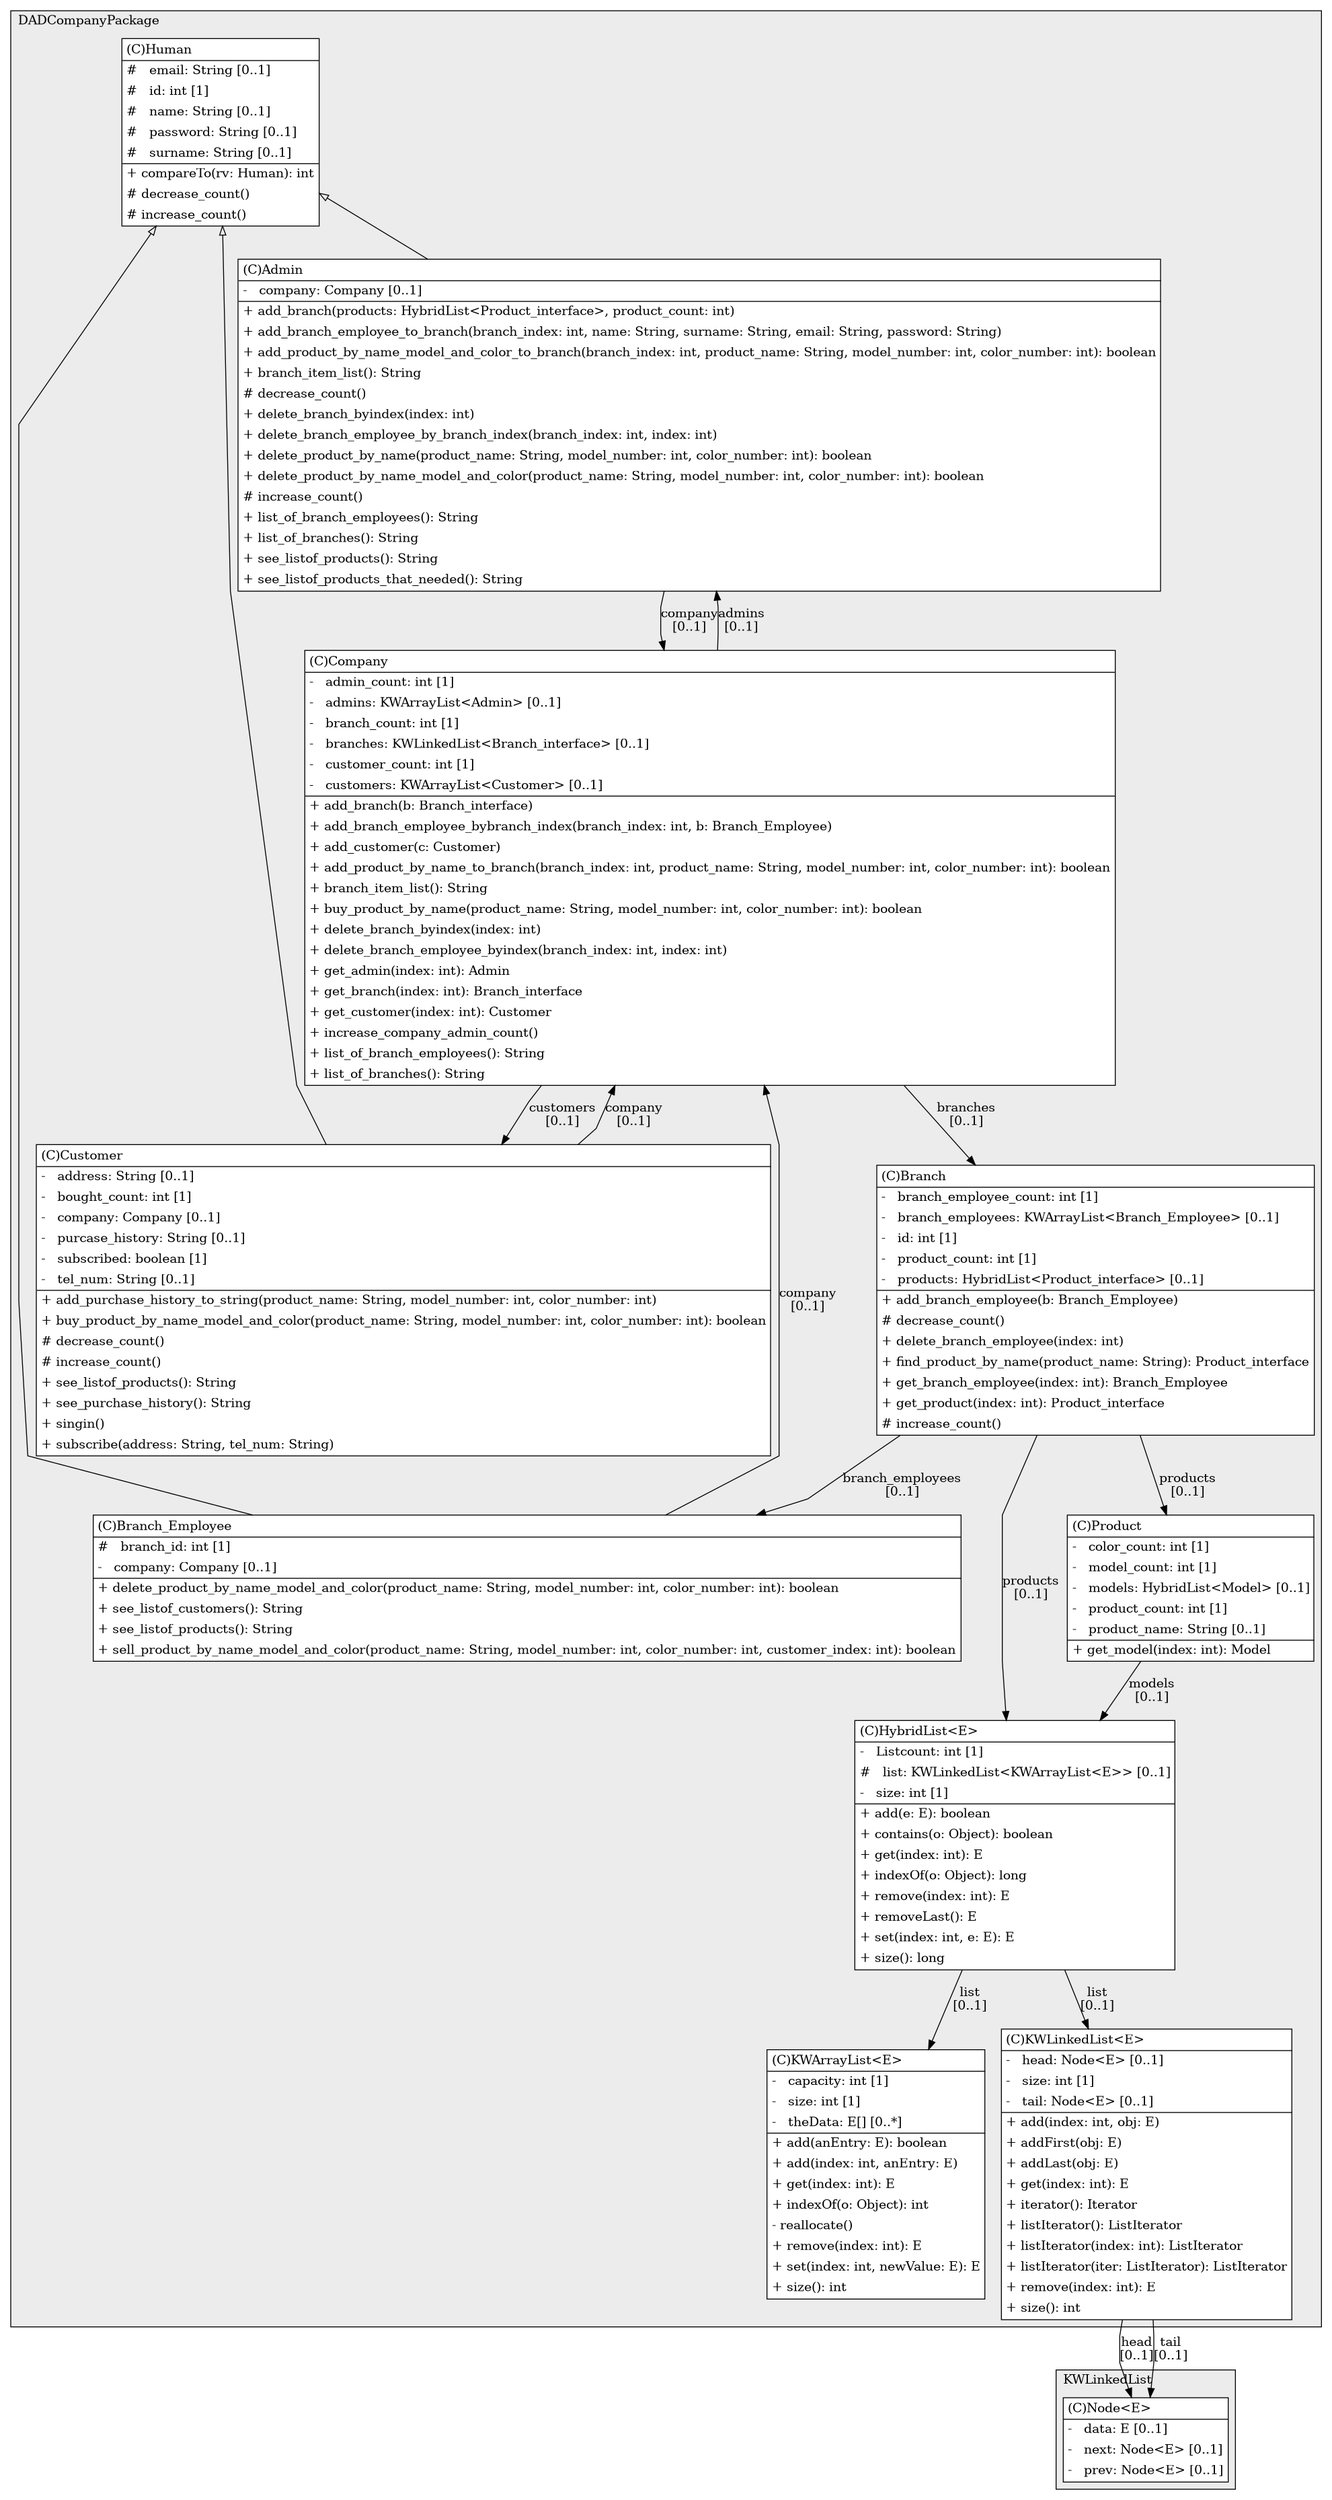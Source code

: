 @startuml

/' diagram meta data start
config=StructureConfiguration;
{
  "projectClassification": {
    "searchMode": "OpenProject", // OpenProject, AllProjects
    "includedProjects": "",
    "pathEndKeywords": "*.impl",
    "isClientPath": "",
    "isClientName": "",
    "isTestPath": "",
    "isTestName": "",
    "isMappingPath": "",
    "isMappingName": "",
    "isDataAccessPath": "",
    "isDataAccessName": "",
    "isDataStructurePath": "",
    "isDataStructureName": "",
    "isInterfaceStructuresPath": "",
    "isInterfaceStructuresName": "",
    "isEntryPointPath": "",
    "isEntryPointName": ""
  },
  "graphRestriction": {
    "classPackageExcludeFilter": "",
    "classPackageIncludeFilter": "",
    "classNameExcludeFilter": "",
    "classNameIncludeFilter": "",
    "methodNameExcludeFilter": "",
    "methodNameIncludeFilter": "",
    "removeByInheritance": "", // inheritance/annotation based filtering is done in a second step
    "removeByAnnotation": "",
    "removeByClassPackage": "", // cleanup the graph after inheritance/annotation based filtering is done
    "removeByClassName": "",
    "cutMappings": false,
    "cutEnum": true,
    "cutTests": true,
    "cutClient": true,
    "cutDataAccess": false,
    "cutInterfaceStructures": false,
    "cutDataStructures": false,
    "cutGetterAndSetter": true,
    "cutConstructors": true
  },
  "graphTraversal": {
    "forwardDepth": 6,
    "backwardDepth": 6,
    "classPackageExcludeFilter": "",
    "classPackageIncludeFilter": "",
    "classNameExcludeFilter": "",
    "classNameIncludeFilter": "",
    "methodNameExcludeFilter": "",
    "methodNameIncludeFilter": "",
    "hideMappings": false,
    "hideDataStructures": false,
    "hidePrivateMethods": true,
    "hideInterfaceCalls": true, // indirection: implementation -> interface (is hidden) -> implementation
    "onlyShowApplicationEntryPoints": false // root node is included
  },
  "details": {
    "aggregation": "GroupByClass", // ByClass, GroupByClass, None
    "showClassGenericTypes": true,
    "showMethods": true,
    "showMethodParameterNames": true,
    "showMethodParameterTypes": true,
    "showMethodReturnType": true,
    "showPackageLevels": 2,
    "showDetailedClassStructure": true
  },
  "rootClass": "DADCompanyPackage.HybridList"
}
diagram meta data end '/



digraph g {
    rankdir="TB"
    splines=polyline
    

'nodes 
subgraph cluster_1583471389 { 
   	label=KWLinkedList
	labeljust=l
	fillcolor="#ececec"
	style=filled
   
   Node481199553[
	label=<<TABLE BORDER="1" CELLBORDER="0" CELLPADDING="4" CELLSPACING="0">
<TR><TD ALIGN="LEFT" >(C)Node&lt;E&gt;</TD></TR>
<HR/>
<TR><TD ALIGN="LEFT" >-   data: E [0..1]</TD></TR>
<TR><TD ALIGN="LEFT" >-   next: Node&lt;E&gt; [0..1]</TD></TR>
<TR><TD ALIGN="LEFT" >-   prev: Node&lt;E&gt; [0..1]</TD></TR>
</TABLE>>
	style=filled
	margin=0
	shape=plaintext
	fillcolor="#FFFFFF"
];
} 

subgraph cluster_365251664 { 
   	label=DADCompanyPackage
	labeljust=l
	fillcolor="#ececec"
	style=filled
   
   Admin365251664[
	label=<<TABLE BORDER="1" CELLBORDER="0" CELLPADDING="4" CELLSPACING="0">
<TR><TD ALIGN="LEFT" >(C)Admin</TD></TR>
<HR/>
<TR><TD ALIGN="LEFT" >-   company: Company [0..1]</TD></TR>
<HR/>
<TR><TD ALIGN="LEFT" >+ add_branch(products: HybridList&lt;Product_interface&gt;, product_count: int)</TD></TR>
<TR><TD ALIGN="LEFT" >+ add_branch_employee_to_branch(branch_index: int, name: String, surname: String, email: String, password: String)</TD></TR>
<TR><TD ALIGN="LEFT" >+ add_product_by_name_model_and_color_to_branch(branch_index: int, product_name: String, model_number: int, color_number: int): boolean</TD></TR>
<TR><TD ALIGN="LEFT" >+ branch_item_list(): String</TD></TR>
<TR><TD ALIGN="LEFT" ># decrease_count()</TD></TR>
<TR><TD ALIGN="LEFT" >+ delete_branch_byindex(index: int)</TD></TR>
<TR><TD ALIGN="LEFT" >+ delete_branch_employee_by_branch_index(branch_index: int, index: int)</TD></TR>
<TR><TD ALIGN="LEFT" >+ delete_product_by_name(product_name: String, model_number: int, color_number: int): boolean</TD></TR>
<TR><TD ALIGN="LEFT" >+ delete_product_by_name_model_and_color(product_name: String, model_number: int, color_number: int): boolean</TD></TR>
<TR><TD ALIGN="LEFT" ># increase_count()</TD></TR>
<TR><TD ALIGN="LEFT" >+ list_of_branch_employees(): String</TD></TR>
<TR><TD ALIGN="LEFT" >+ list_of_branches(): String</TD></TR>
<TR><TD ALIGN="LEFT" >+ see_listof_products(): String</TD></TR>
<TR><TD ALIGN="LEFT" >+ see_listof_products_that_needed(): String</TD></TR>
</TABLE>>
	style=filled
	margin=0
	shape=plaintext
	fillcolor="#FFFFFF"
];

Branch365251664[
	label=<<TABLE BORDER="1" CELLBORDER="0" CELLPADDING="4" CELLSPACING="0">
<TR><TD ALIGN="LEFT" >(C)Branch</TD></TR>
<HR/>
<TR><TD ALIGN="LEFT" >-   branch_employee_count: int [1]</TD></TR>
<TR><TD ALIGN="LEFT" >-   branch_employees: KWArrayList&lt;Branch_Employee&gt; [0..1]</TD></TR>
<TR><TD ALIGN="LEFT" >-   id: int [1]</TD></TR>
<TR><TD ALIGN="LEFT" >-   product_count: int [1]</TD></TR>
<TR><TD ALIGN="LEFT" >-   products: HybridList&lt;Product_interface&gt; [0..1]</TD></TR>
<HR/>
<TR><TD ALIGN="LEFT" >+ add_branch_employee(b: Branch_Employee)</TD></TR>
<TR><TD ALIGN="LEFT" ># decrease_count()</TD></TR>
<TR><TD ALIGN="LEFT" >+ delete_branch_employee(index: int)</TD></TR>
<TR><TD ALIGN="LEFT" >+ find_product_by_name(product_name: String): Product_interface</TD></TR>
<TR><TD ALIGN="LEFT" >+ get_branch_employee(index: int): Branch_Employee</TD></TR>
<TR><TD ALIGN="LEFT" >+ get_product(index: int): Product_interface</TD></TR>
<TR><TD ALIGN="LEFT" ># increase_count()</TD></TR>
</TABLE>>
	style=filled
	margin=0
	shape=plaintext
	fillcolor="#FFFFFF"
];

Branch_Employee365251664[
	label=<<TABLE BORDER="1" CELLBORDER="0" CELLPADDING="4" CELLSPACING="0">
<TR><TD ALIGN="LEFT" >(C)Branch_Employee</TD></TR>
<HR/>
<TR><TD ALIGN="LEFT" >#   branch_id: int [1]</TD></TR>
<TR><TD ALIGN="LEFT" >-   company: Company [0..1]</TD></TR>
<HR/>
<TR><TD ALIGN="LEFT" >+ delete_product_by_name_model_and_color(product_name: String, model_number: int, color_number: int): boolean</TD></TR>
<TR><TD ALIGN="LEFT" >+ see_listof_customers(): String</TD></TR>
<TR><TD ALIGN="LEFT" >+ see_listof_products(): String</TD></TR>
<TR><TD ALIGN="LEFT" >+ sell_product_by_name_model_and_color(product_name: String, model_number: int, color_number: int, customer_index: int): boolean</TD></TR>
</TABLE>>
	style=filled
	margin=0
	shape=plaintext
	fillcolor="#FFFFFF"
];

Company365251664[
	label=<<TABLE BORDER="1" CELLBORDER="0" CELLPADDING="4" CELLSPACING="0">
<TR><TD ALIGN="LEFT" >(C)Company</TD></TR>
<HR/>
<TR><TD ALIGN="LEFT" >-   admin_count: int [1]</TD></TR>
<TR><TD ALIGN="LEFT" >-   admins: KWArrayList&lt;Admin&gt; [0..1]</TD></TR>
<TR><TD ALIGN="LEFT" >-   branch_count: int [1]</TD></TR>
<TR><TD ALIGN="LEFT" >-   branches: KWLinkedList&lt;Branch_interface&gt; [0..1]</TD></TR>
<TR><TD ALIGN="LEFT" >-   customer_count: int [1]</TD></TR>
<TR><TD ALIGN="LEFT" >-   customers: KWArrayList&lt;Customer&gt; [0..1]</TD></TR>
<HR/>
<TR><TD ALIGN="LEFT" >+ add_branch(b: Branch_interface)</TD></TR>
<TR><TD ALIGN="LEFT" >+ add_branch_employee_bybranch_index(branch_index: int, b: Branch_Employee)</TD></TR>
<TR><TD ALIGN="LEFT" >+ add_customer(c: Customer)</TD></TR>
<TR><TD ALIGN="LEFT" >+ add_product_by_name_to_branch(branch_index: int, product_name: String, model_number: int, color_number: int): boolean</TD></TR>
<TR><TD ALIGN="LEFT" >+ branch_item_list(): String</TD></TR>
<TR><TD ALIGN="LEFT" >+ buy_product_by_name(product_name: String, model_number: int, color_number: int): boolean</TD></TR>
<TR><TD ALIGN="LEFT" >+ delete_branch_byindex(index: int)</TD></TR>
<TR><TD ALIGN="LEFT" >+ delete_branch_employee_byindex(branch_index: int, index: int)</TD></TR>
<TR><TD ALIGN="LEFT" >+ get_admin(index: int): Admin</TD></TR>
<TR><TD ALIGN="LEFT" >+ get_branch(index: int): Branch_interface</TD></TR>
<TR><TD ALIGN="LEFT" >+ get_customer(index: int): Customer</TD></TR>
<TR><TD ALIGN="LEFT" >+ increase_company_admin_count()</TD></TR>
<TR><TD ALIGN="LEFT" >+ list_of_branch_employees(): String</TD></TR>
<TR><TD ALIGN="LEFT" >+ list_of_branches(): String</TD></TR>
</TABLE>>
	style=filled
	margin=0
	shape=plaintext
	fillcolor="#FFFFFF"
];

Customer365251664[
	label=<<TABLE BORDER="1" CELLBORDER="0" CELLPADDING="4" CELLSPACING="0">
<TR><TD ALIGN="LEFT" >(C)Customer</TD></TR>
<HR/>
<TR><TD ALIGN="LEFT" >-   address: String [0..1]</TD></TR>
<TR><TD ALIGN="LEFT" >-   bought_count: int [1]</TD></TR>
<TR><TD ALIGN="LEFT" >-   company: Company [0..1]</TD></TR>
<TR><TD ALIGN="LEFT" >-   purcase_history: String [0..1]</TD></TR>
<TR><TD ALIGN="LEFT" >-   subscribed: boolean [1]</TD></TR>
<TR><TD ALIGN="LEFT" >-   tel_num: String [0..1]</TD></TR>
<HR/>
<TR><TD ALIGN="LEFT" >+ add_purchase_history_to_string(product_name: String, model_number: int, color_number: int)</TD></TR>
<TR><TD ALIGN="LEFT" >+ buy_product_by_name_model_and_color(product_name: String, model_number: int, color_number: int): boolean</TD></TR>
<TR><TD ALIGN="LEFT" ># decrease_count()</TD></TR>
<TR><TD ALIGN="LEFT" ># increase_count()</TD></TR>
<TR><TD ALIGN="LEFT" >+ see_listof_products(): String</TD></TR>
<TR><TD ALIGN="LEFT" >+ see_purchase_history(): String</TD></TR>
<TR><TD ALIGN="LEFT" >+ singin()</TD></TR>
<TR><TD ALIGN="LEFT" >+ subscribe(address: String, tel_num: String)</TD></TR>
</TABLE>>
	style=filled
	margin=0
	shape=plaintext
	fillcolor="#FFFFFF"
];

Human365251664[
	label=<<TABLE BORDER="1" CELLBORDER="0" CELLPADDING="4" CELLSPACING="0">
<TR><TD ALIGN="LEFT" >(C)Human</TD></TR>
<HR/>
<TR><TD ALIGN="LEFT" >#   email: String [0..1]</TD></TR>
<TR><TD ALIGN="LEFT" >#   id: int [1]</TD></TR>
<TR><TD ALIGN="LEFT" >#   name: String [0..1]</TD></TR>
<TR><TD ALIGN="LEFT" >#   password: String [0..1]</TD></TR>
<TR><TD ALIGN="LEFT" >#   surname: String [0..1]</TD></TR>
<HR/>
<TR><TD ALIGN="LEFT" >+ compareTo(rv: Human): int</TD></TR>
<TR><TD ALIGN="LEFT" ># decrease_count()</TD></TR>
<TR><TD ALIGN="LEFT" ># increase_count()</TD></TR>
</TABLE>>
	style=filled
	margin=0
	shape=plaintext
	fillcolor="#FFFFFF"
];

HybridList365251664[
	label=<<TABLE BORDER="1" CELLBORDER="0" CELLPADDING="4" CELLSPACING="0">
<TR><TD ALIGN="LEFT" >(C)HybridList&lt;E&gt;</TD></TR>
<HR/>
<TR><TD ALIGN="LEFT" >-   Listcount: int [1]</TD></TR>
<TR><TD ALIGN="LEFT" >#   list: KWLinkedList&lt;KWArrayList&lt;E&gt;&gt; [0..1]</TD></TR>
<TR><TD ALIGN="LEFT" >-   size: int [1]</TD></TR>
<HR/>
<TR><TD ALIGN="LEFT" >+ add(e: E): boolean</TD></TR>
<TR><TD ALIGN="LEFT" >+ contains(o: Object): boolean</TD></TR>
<TR><TD ALIGN="LEFT" >+ get(index: int): E</TD></TR>
<TR><TD ALIGN="LEFT" >+ indexOf(o: Object): long</TD></TR>
<TR><TD ALIGN="LEFT" >+ remove(index: int): E</TD></TR>
<TR><TD ALIGN="LEFT" >+ removeLast(): E</TD></TR>
<TR><TD ALIGN="LEFT" >+ set(index: int, e: E): E</TD></TR>
<TR><TD ALIGN="LEFT" >+ size(): long</TD></TR>
</TABLE>>
	style=filled
	margin=0
	shape=plaintext
	fillcolor="#FFFFFF"
];

KWArrayList365251664[
	label=<<TABLE BORDER="1" CELLBORDER="0" CELLPADDING="4" CELLSPACING="0">
<TR><TD ALIGN="LEFT" >(C)KWArrayList&lt;E&gt;</TD></TR>
<HR/>
<TR><TD ALIGN="LEFT" >-   capacity: int [1]</TD></TR>
<TR><TD ALIGN="LEFT" >-   size: int [1]</TD></TR>
<TR><TD ALIGN="LEFT" >-   theData: E[] [0..*]</TD></TR>
<HR/>
<TR><TD ALIGN="LEFT" >+ add(anEntry: E): boolean</TD></TR>
<TR><TD ALIGN="LEFT" >+ add(index: int, anEntry: E)</TD></TR>
<TR><TD ALIGN="LEFT" >+ get(index: int): E</TD></TR>
<TR><TD ALIGN="LEFT" >+ indexOf(o: Object): int</TD></TR>
<TR><TD ALIGN="LEFT" >- reallocate()</TD></TR>
<TR><TD ALIGN="LEFT" >+ remove(index: int): E</TD></TR>
<TR><TD ALIGN="LEFT" >+ set(index: int, newValue: E): E</TD></TR>
<TR><TD ALIGN="LEFT" >+ size(): int</TD></TR>
</TABLE>>
	style=filled
	margin=0
	shape=plaintext
	fillcolor="#FFFFFF"
];

KWLinkedList365251664[
	label=<<TABLE BORDER="1" CELLBORDER="0" CELLPADDING="4" CELLSPACING="0">
<TR><TD ALIGN="LEFT" >(C)KWLinkedList&lt;E&gt;</TD></TR>
<HR/>
<TR><TD ALIGN="LEFT" >-   head: Node&lt;E&gt; [0..1]</TD></TR>
<TR><TD ALIGN="LEFT" >-   size: int [1]</TD></TR>
<TR><TD ALIGN="LEFT" >-   tail: Node&lt;E&gt; [0..1]</TD></TR>
<HR/>
<TR><TD ALIGN="LEFT" >+ add(index: int, obj: E)</TD></TR>
<TR><TD ALIGN="LEFT" >+ addFirst(obj: E)</TD></TR>
<TR><TD ALIGN="LEFT" >+ addLast(obj: E)</TD></TR>
<TR><TD ALIGN="LEFT" >+ get(index: int): E</TD></TR>
<TR><TD ALIGN="LEFT" >+ iterator(): Iterator</TD></TR>
<TR><TD ALIGN="LEFT" >+ listIterator(): ListIterator</TD></TR>
<TR><TD ALIGN="LEFT" >+ listIterator(index: int): ListIterator</TD></TR>
<TR><TD ALIGN="LEFT" >+ listIterator(iter: ListIterator): ListIterator</TD></TR>
<TR><TD ALIGN="LEFT" >+ remove(index: int): E</TD></TR>
<TR><TD ALIGN="LEFT" >+ size(): int</TD></TR>
</TABLE>>
	style=filled
	margin=0
	shape=plaintext
	fillcolor="#FFFFFF"
];

Product365251664[
	label=<<TABLE BORDER="1" CELLBORDER="0" CELLPADDING="4" CELLSPACING="0">
<TR><TD ALIGN="LEFT" >(C)Product</TD></TR>
<HR/>
<TR><TD ALIGN="LEFT" >-   color_count: int [1]</TD></TR>
<TR><TD ALIGN="LEFT" >-   model_count: int [1]</TD></TR>
<TR><TD ALIGN="LEFT" >-   models: HybridList&lt;Model&gt; [0..1]</TD></TR>
<TR><TD ALIGN="LEFT" >-   product_count: int [1]</TD></TR>
<TR><TD ALIGN="LEFT" >-   product_name: String [0..1]</TD></TR>
<HR/>
<TR><TD ALIGN="LEFT" >+ get_model(index: int): Model</TD></TR>
</TABLE>>
	style=filled
	margin=0
	shape=plaintext
	fillcolor="#FFFFFF"
];
} 

'edges    
Admin365251664 -> Company365251664[label="company
[0..1]"];
Branch365251664 -> Branch_Employee365251664[label="branch_employees
[0..1]"];
Branch365251664 -> HybridList365251664[label="products
[0..1]"];
Branch365251664 -> Product365251664[label="products
[0..1]"];
Branch_Employee365251664 -> Company365251664[label="company
[0..1]"];
Company365251664 -> Admin365251664[label="admins
[0..1]"];
Company365251664 -> Branch365251664[label="branches
[0..1]"];
Company365251664 -> Customer365251664[label="customers
[0..1]"];
Customer365251664 -> Company365251664[label="company
[0..1]"];
Human365251664 -> Admin365251664[arrowhead=none, arrowtail=empty, dir=both];
Human365251664 -> Branch_Employee365251664[arrowhead=none, arrowtail=empty, dir=both];
Human365251664 -> Customer365251664[arrowhead=none, arrowtail=empty, dir=both];
HybridList365251664 -> KWArrayList365251664[label="list
[0..1]"];
HybridList365251664 -> KWLinkedList365251664[label="list
[0..1]"];
KWLinkedList365251664 -> Node481199553[label="head
[0..1]"];
KWLinkedList365251664 -> Node481199553[label="tail
[0..1]"];
Product365251664 -> HybridList365251664[label="models
[0..1]"];
    
}
@enduml